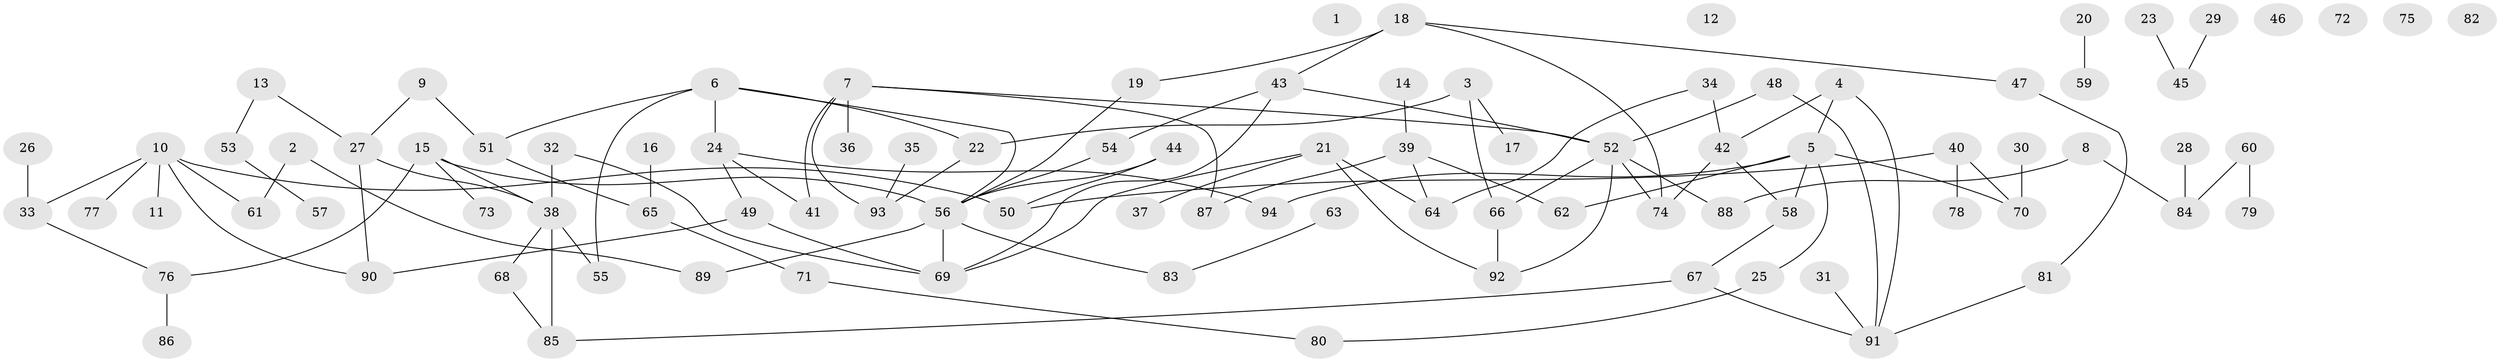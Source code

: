 // coarse degree distribution, {0: 0.1111111111111111, 2: 0.23809523809523808, 4: 0.20634920634920634, 3: 0.09523809523809523, 6: 0.047619047619047616, 5: 0.047619047619047616, 1: 0.2222222222222222, 7: 0.015873015873015872, 8: 0.015873015873015872}
// Generated by graph-tools (version 1.1) at 2025/23/03/03/25 07:23:25]
// undirected, 94 vertices, 113 edges
graph export_dot {
graph [start="1"]
  node [color=gray90,style=filled];
  1;
  2;
  3;
  4;
  5;
  6;
  7;
  8;
  9;
  10;
  11;
  12;
  13;
  14;
  15;
  16;
  17;
  18;
  19;
  20;
  21;
  22;
  23;
  24;
  25;
  26;
  27;
  28;
  29;
  30;
  31;
  32;
  33;
  34;
  35;
  36;
  37;
  38;
  39;
  40;
  41;
  42;
  43;
  44;
  45;
  46;
  47;
  48;
  49;
  50;
  51;
  52;
  53;
  54;
  55;
  56;
  57;
  58;
  59;
  60;
  61;
  62;
  63;
  64;
  65;
  66;
  67;
  68;
  69;
  70;
  71;
  72;
  73;
  74;
  75;
  76;
  77;
  78;
  79;
  80;
  81;
  82;
  83;
  84;
  85;
  86;
  87;
  88;
  89;
  90;
  91;
  92;
  93;
  94;
  2 -- 61;
  2 -- 89;
  3 -- 17;
  3 -- 22;
  3 -- 66;
  4 -- 5;
  4 -- 42;
  4 -- 91;
  5 -- 25;
  5 -- 58;
  5 -- 62;
  5 -- 70;
  5 -- 94;
  6 -- 22;
  6 -- 24;
  6 -- 51;
  6 -- 55;
  6 -- 56;
  7 -- 36;
  7 -- 41;
  7 -- 52;
  7 -- 87;
  7 -- 93;
  8 -- 84;
  8 -- 88;
  9 -- 27;
  9 -- 51;
  10 -- 11;
  10 -- 33;
  10 -- 50;
  10 -- 61;
  10 -- 77;
  10 -- 90;
  13 -- 27;
  13 -- 53;
  14 -- 39;
  15 -- 38;
  15 -- 56;
  15 -- 73;
  15 -- 76;
  16 -- 65;
  18 -- 19;
  18 -- 43;
  18 -- 47;
  18 -- 74;
  19 -- 56;
  20 -- 59;
  21 -- 37;
  21 -- 64;
  21 -- 69;
  21 -- 92;
  22 -- 93;
  23 -- 45;
  24 -- 41;
  24 -- 49;
  24 -- 94;
  25 -- 80;
  26 -- 33;
  27 -- 38;
  27 -- 90;
  28 -- 84;
  29 -- 45;
  30 -- 70;
  31 -- 91;
  32 -- 38;
  32 -- 69;
  33 -- 76;
  34 -- 42;
  34 -- 64;
  35 -- 93;
  38 -- 55;
  38 -- 68;
  38 -- 85;
  39 -- 62;
  39 -- 64;
  39 -- 87;
  40 -- 50;
  40 -- 70;
  40 -- 78;
  42 -- 58;
  42 -- 74;
  43 -- 52;
  43 -- 54;
  43 -- 69;
  44 -- 50;
  44 -- 56;
  47 -- 81;
  48 -- 52;
  48 -- 91;
  49 -- 69;
  49 -- 90;
  51 -- 65;
  52 -- 66;
  52 -- 74;
  52 -- 88;
  52 -- 92;
  53 -- 57;
  54 -- 56;
  56 -- 69;
  56 -- 83;
  56 -- 89;
  58 -- 67;
  60 -- 79;
  60 -- 84;
  63 -- 83;
  65 -- 71;
  66 -- 92;
  67 -- 85;
  67 -- 91;
  68 -- 85;
  71 -- 80;
  76 -- 86;
  81 -- 91;
}
